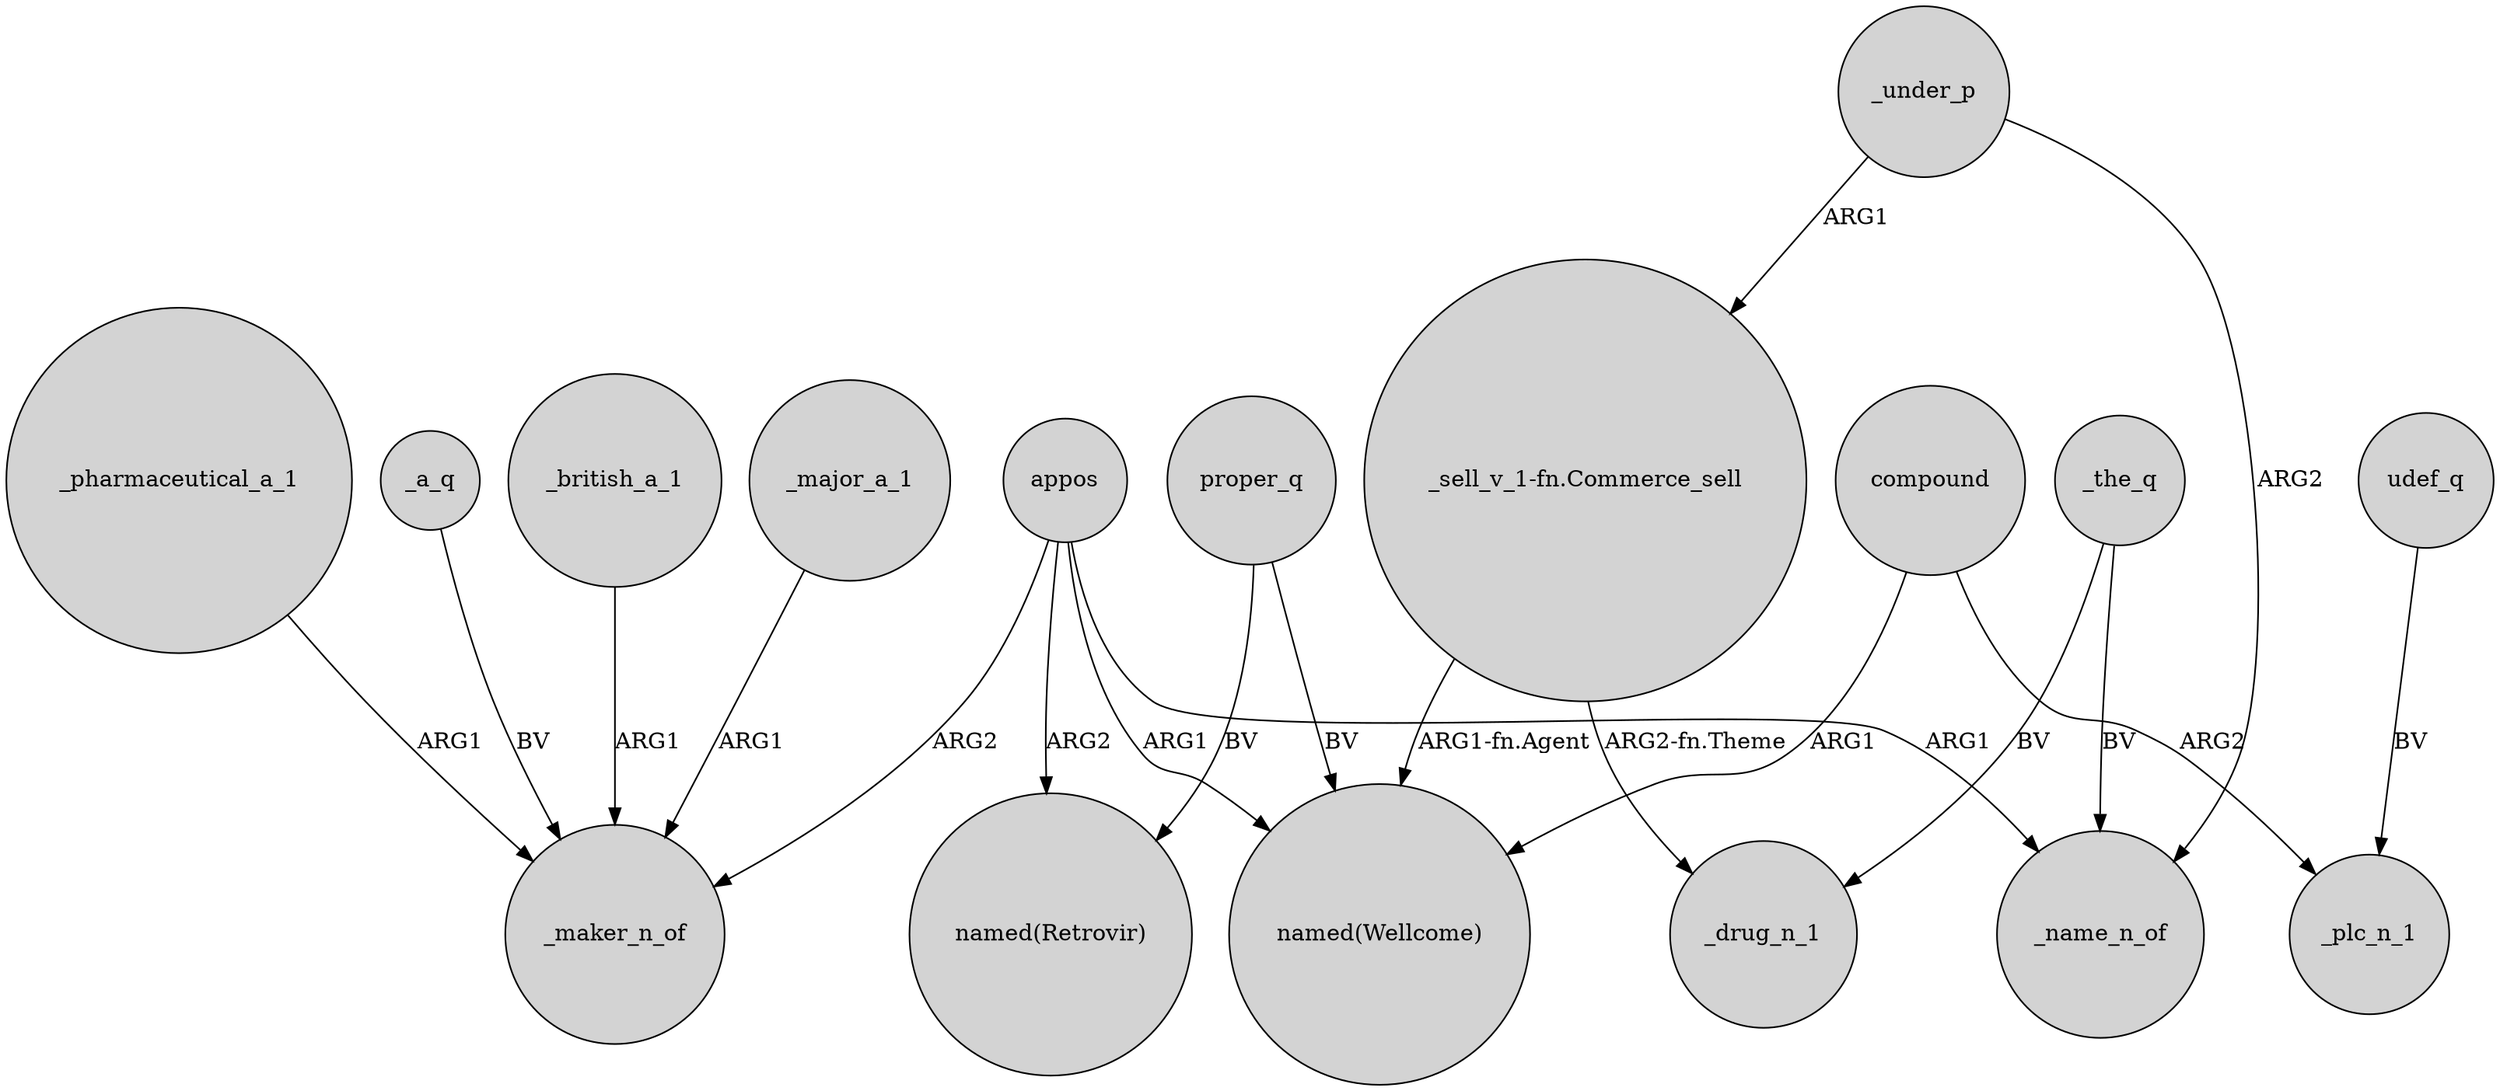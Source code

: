 digraph {
	node [shape=circle style=filled]
	_british_a_1 -> _maker_n_of [label=ARG1]
	appos -> "named(Retrovir)" [label=ARG2]
	_under_p -> "_sell_v_1-fn.Commerce_sell" [label=ARG1]
	_major_a_1 -> _maker_n_of [label=ARG1]
	appos -> "named(Wellcome)" [label=ARG1]
	_pharmaceutical_a_1 -> _maker_n_of [label=ARG1]
	appos -> _maker_n_of [label=ARG2]
	_the_q -> _drug_n_1 [label=BV]
	"_sell_v_1-fn.Commerce_sell" -> "named(Wellcome)" [label="ARG1-fn.Agent"]
	compound -> "named(Wellcome)" [label=ARG1]
	_a_q -> _maker_n_of [label=BV]
	udef_q -> _plc_n_1 [label=BV]
	_the_q -> _name_n_of [label=BV]
	"_sell_v_1-fn.Commerce_sell" -> _drug_n_1 [label="ARG2-fn.Theme"]
	_under_p -> _name_n_of [label=ARG2]
	proper_q -> "named(Wellcome)" [label=BV]
	compound -> _plc_n_1 [label=ARG2]
	proper_q -> "named(Retrovir)" [label=BV]
	appos -> _name_n_of [label=ARG1]
}
